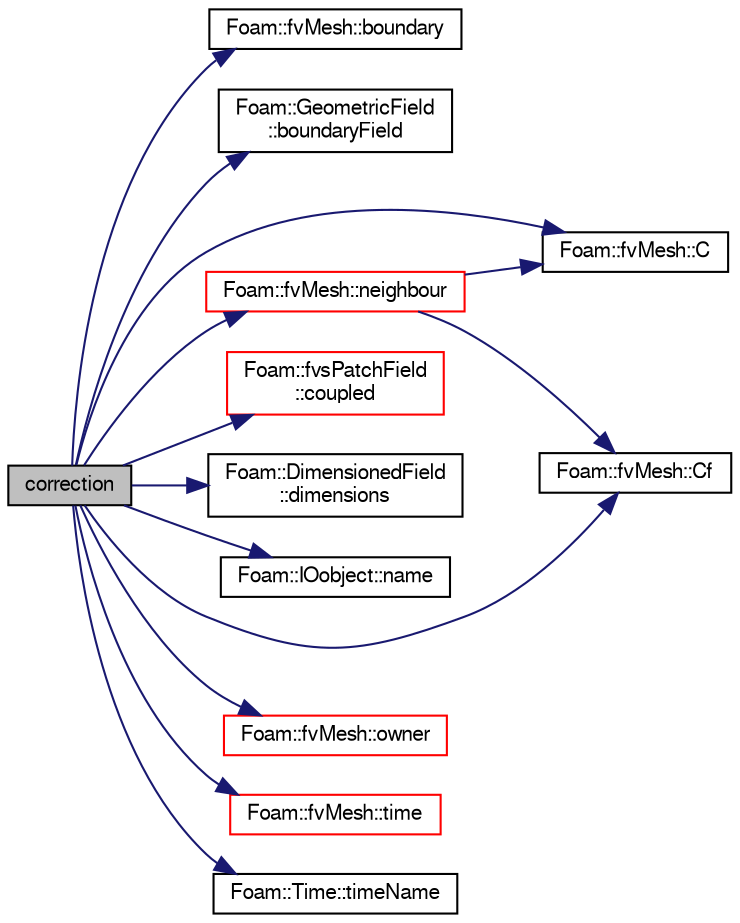 digraph "correction"
{
  bgcolor="transparent";
  edge [fontname="FreeSans",fontsize="10",labelfontname="FreeSans",labelfontsize="10"];
  node [fontname="FreeSans",fontsize="10",shape=record];
  rankdir="LR";
  Node315 [label="correction",height=0.2,width=0.4,color="black", fillcolor="grey75", style="filled", fontcolor="black"];
  Node315 -> Node316 [color="midnightblue",fontsize="10",style="solid",fontname="FreeSans"];
  Node316 [label="Foam::fvMesh::boundary",height=0.2,width=0.4,color="black",URL="$a22766.html#a1fc8b179063cf5d6805da64ff1975126",tooltip="Return reference to boundary mesh. "];
  Node315 -> Node317 [color="midnightblue",fontsize="10",style="solid",fontname="FreeSans"];
  Node317 [label="Foam::GeometricField\l::boundaryField",height=0.2,width=0.4,color="black",URL="$a22434.html#a3c6c1a789b48ea0c5e8bff64f9c14f2d",tooltip="Return reference to GeometricBoundaryField. "];
  Node315 -> Node318 [color="midnightblue",fontsize="10",style="solid",fontname="FreeSans"];
  Node318 [label="Foam::fvMesh::C",height=0.2,width=0.4,color="black",URL="$a22766.html#a724799c6e3ba1bd41ad47529f330d066",tooltip="Return cell centres as volVectorField. "];
  Node315 -> Node319 [color="midnightblue",fontsize="10",style="solid",fontname="FreeSans"];
  Node319 [label="Foam::fvMesh::Cf",height=0.2,width=0.4,color="black",URL="$a22766.html#a11a9dd92f5a5c5fbc76a8e09f1d1df54",tooltip="Return face centres as surfaceVectorField. "];
  Node315 -> Node320 [color="midnightblue",fontsize="10",style="solid",fontname="FreeSans"];
  Node320 [label="Foam::fvsPatchField\l::coupled",height=0.2,width=0.4,color="red",URL="$a22426.html#a39c01db0e66d00fe0621a0c7e5fc4ead",tooltip="Return true if this patch field is coupled. "];
  Node315 -> Node391 [color="midnightblue",fontsize="10",style="solid",fontname="FreeSans"];
  Node391 [label="Foam::DimensionedField\l::dimensions",height=0.2,width=0.4,color="black",URL="$a26390.html#a66989c1e0666e0d0c93a2056ce75599e",tooltip="Return dimensions. "];
  Node315 -> Node392 [color="midnightblue",fontsize="10",style="solid",fontname="FreeSans"];
  Node392 [label="Foam::IOobject::name",height=0.2,width=0.4,color="black",URL="$a26142.html#acc80e00a8ac919288fb55bd14cc88bf6",tooltip="Return name. "];
  Node315 -> Node393 [color="midnightblue",fontsize="10",style="solid",fontname="FreeSans"];
  Node393 [label="Foam::fvMesh::neighbour",height=0.2,width=0.4,color="red",URL="$a22766.html#aab1a7f2af09b33005a527e107c7b3fad",tooltip="Internal face neighbour. "];
  Node393 -> Node318 [color="midnightblue",fontsize="10",style="solid",fontname="FreeSans"];
  Node393 -> Node319 [color="midnightblue",fontsize="10",style="solid",fontname="FreeSans"];
  Node315 -> Node403 [color="midnightblue",fontsize="10",style="solid",fontname="FreeSans"];
  Node403 [label="Foam::fvMesh::owner",height=0.2,width=0.4,color="red",URL="$a22766.html#a16e7eb254c4fd2d1d7ac4d5d71f6c9f9",tooltip="Internal face owner. "];
  Node315 -> Node427 [color="midnightblue",fontsize="10",style="solid",fontname="FreeSans"];
  Node427 [label="Foam::fvMesh::time",height=0.2,width=0.4,color="red",URL="$a22766.html#a0d94096809fe3376b29a2a29ca11bb18",tooltip="Return the top-level database. "];
  Node315 -> Node619 [color="midnightblue",fontsize="10",style="solid",fontname="FreeSans"];
  Node619 [label="Foam::Time::timeName",height=0.2,width=0.4,color="black",URL="$a26350.html#ad9d86fef6eca18797c786726cf925179",tooltip="Return time name of given scalar time. "];
}
